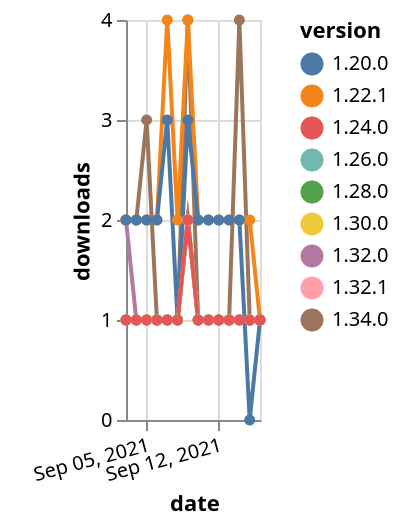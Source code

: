 {"$schema": "https://vega.github.io/schema/vega-lite/v5.json", "description": "A simple bar chart with embedded data.", "data": {"values": [{"date": "2021-09-03", "total": 130, "delta": 2, "version": "1.34.0"}, {"date": "2021-09-04", "total": 132, "delta": 2, "version": "1.34.0"}, {"date": "2021-09-05", "total": 135, "delta": 3, "version": "1.34.0"}, {"date": "2021-09-06", "total": 136, "delta": 1, "version": "1.34.0"}, {"date": "2021-09-07", "total": 137, "delta": 1, "version": "1.34.0"}, {"date": "2021-09-08", "total": 138, "delta": 1, "version": "1.34.0"}, {"date": "2021-09-09", "total": 142, "delta": 4, "version": "1.34.0"}, {"date": "2021-09-10", "total": 143, "delta": 1, "version": "1.34.0"}, {"date": "2021-09-11", "total": 144, "delta": 1, "version": "1.34.0"}, {"date": "2021-09-12", "total": 145, "delta": 1, "version": "1.34.0"}, {"date": "2021-09-13", "total": 146, "delta": 1, "version": "1.34.0"}, {"date": "2021-09-14", "total": 150, "delta": 4, "version": "1.34.0"}, {"date": "2021-09-15", "total": 151, "delta": 1, "version": "1.34.0"}, {"date": "2021-09-16", "total": 152, "delta": 1, "version": "1.34.0"}, {"date": "2021-09-03", "total": 152, "delta": 1, "version": "1.32.1"}, {"date": "2021-09-04", "total": 153, "delta": 1, "version": "1.32.1"}, {"date": "2021-09-05", "total": 154, "delta": 1, "version": "1.32.1"}, {"date": "2021-09-06", "total": 155, "delta": 1, "version": "1.32.1"}, {"date": "2021-09-07", "total": 156, "delta": 1, "version": "1.32.1"}, {"date": "2021-09-08", "total": 157, "delta": 1, "version": "1.32.1"}, {"date": "2021-09-09", "total": 159, "delta": 2, "version": "1.32.1"}, {"date": "2021-09-10", "total": 160, "delta": 1, "version": "1.32.1"}, {"date": "2021-09-11", "total": 161, "delta": 1, "version": "1.32.1"}, {"date": "2021-09-12", "total": 162, "delta": 1, "version": "1.32.1"}, {"date": "2021-09-13", "total": 163, "delta": 1, "version": "1.32.1"}, {"date": "2021-09-14", "total": 164, "delta": 1, "version": "1.32.1"}, {"date": "2021-09-15", "total": 165, "delta": 1, "version": "1.32.1"}, {"date": "2021-09-16", "total": 166, "delta": 1, "version": "1.32.1"}, {"date": "2021-09-03", "total": 187, "delta": 2, "version": "1.32.0"}, {"date": "2021-09-04", "total": 188, "delta": 1, "version": "1.32.0"}, {"date": "2021-09-05", "total": 189, "delta": 1, "version": "1.32.0"}, {"date": "2021-09-06", "total": 190, "delta": 1, "version": "1.32.0"}, {"date": "2021-09-07", "total": 191, "delta": 1, "version": "1.32.0"}, {"date": "2021-09-08", "total": 192, "delta": 1, "version": "1.32.0"}, {"date": "2021-09-09", "total": 194, "delta": 2, "version": "1.32.0"}, {"date": "2021-09-10", "total": 195, "delta": 1, "version": "1.32.0"}, {"date": "2021-09-11", "total": 196, "delta": 1, "version": "1.32.0"}, {"date": "2021-09-12", "total": 197, "delta": 1, "version": "1.32.0"}, {"date": "2021-09-13", "total": 198, "delta": 1, "version": "1.32.0"}, {"date": "2021-09-14", "total": 199, "delta": 1, "version": "1.32.0"}, {"date": "2021-09-15", "total": 200, "delta": 1, "version": "1.32.0"}, {"date": "2021-09-16", "total": 201, "delta": 1, "version": "1.32.0"}, {"date": "2021-09-03", "total": 208, "delta": 1, "version": "1.28.0"}, {"date": "2021-09-04", "total": 209, "delta": 1, "version": "1.28.0"}, {"date": "2021-09-05", "total": 210, "delta": 1, "version": "1.28.0"}, {"date": "2021-09-06", "total": 211, "delta": 1, "version": "1.28.0"}, {"date": "2021-09-07", "total": 212, "delta": 1, "version": "1.28.0"}, {"date": "2021-09-08", "total": 213, "delta": 1, "version": "1.28.0"}, {"date": "2021-09-09", "total": 215, "delta": 2, "version": "1.28.0"}, {"date": "2021-09-10", "total": 216, "delta": 1, "version": "1.28.0"}, {"date": "2021-09-11", "total": 217, "delta": 1, "version": "1.28.0"}, {"date": "2021-09-12", "total": 218, "delta": 1, "version": "1.28.0"}, {"date": "2021-09-13", "total": 219, "delta": 1, "version": "1.28.0"}, {"date": "2021-09-14", "total": 220, "delta": 1, "version": "1.28.0"}, {"date": "2021-09-15", "total": 221, "delta": 1, "version": "1.28.0"}, {"date": "2021-09-16", "total": 222, "delta": 1, "version": "1.28.0"}, {"date": "2021-09-03", "total": 202, "delta": 1, "version": "1.26.0"}, {"date": "2021-09-04", "total": 203, "delta": 1, "version": "1.26.0"}, {"date": "2021-09-05", "total": 204, "delta": 1, "version": "1.26.0"}, {"date": "2021-09-06", "total": 205, "delta": 1, "version": "1.26.0"}, {"date": "2021-09-07", "total": 206, "delta": 1, "version": "1.26.0"}, {"date": "2021-09-08", "total": 207, "delta": 1, "version": "1.26.0"}, {"date": "2021-09-09", "total": 209, "delta": 2, "version": "1.26.0"}, {"date": "2021-09-10", "total": 210, "delta": 1, "version": "1.26.0"}, {"date": "2021-09-11", "total": 211, "delta": 1, "version": "1.26.0"}, {"date": "2021-09-12", "total": 212, "delta": 1, "version": "1.26.0"}, {"date": "2021-09-13", "total": 213, "delta": 1, "version": "1.26.0"}, {"date": "2021-09-14", "total": 214, "delta": 1, "version": "1.26.0"}, {"date": "2021-09-15", "total": 215, "delta": 1, "version": "1.26.0"}, {"date": "2021-09-16", "total": 216, "delta": 1, "version": "1.26.0"}, {"date": "2021-09-03", "total": 2538, "delta": 2, "version": "1.22.1"}, {"date": "2021-09-04", "total": 2540, "delta": 2, "version": "1.22.1"}, {"date": "2021-09-05", "total": 2542, "delta": 2, "version": "1.22.1"}, {"date": "2021-09-06", "total": 2544, "delta": 2, "version": "1.22.1"}, {"date": "2021-09-07", "total": 2548, "delta": 4, "version": "1.22.1"}, {"date": "2021-09-08", "total": 2550, "delta": 2, "version": "1.22.1"}, {"date": "2021-09-09", "total": 2554, "delta": 4, "version": "1.22.1"}, {"date": "2021-09-10", "total": 2556, "delta": 2, "version": "1.22.1"}, {"date": "2021-09-11", "total": 2558, "delta": 2, "version": "1.22.1"}, {"date": "2021-09-12", "total": 2560, "delta": 2, "version": "1.22.1"}, {"date": "2021-09-13", "total": 2562, "delta": 2, "version": "1.22.1"}, {"date": "2021-09-14", "total": 2564, "delta": 2, "version": "1.22.1"}, {"date": "2021-09-15", "total": 2566, "delta": 2, "version": "1.22.1"}, {"date": "2021-09-16", "total": 2567, "delta": 1, "version": "1.22.1"}, {"date": "2021-09-03", "total": 2310, "delta": 2, "version": "1.20.0"}, {"date": "2021-09-04", "total": 2312, "delta": 2, "version": "1.20.0"}, {"date": "2021-09-05", "total": 2314, "delta": 2, "version": "1.20.0"}, {"date": "2021-09-06", "total": 2316, "delta": 2, "version": "1.20.0"}, {"date": "2021-09-07", "total": 2319, "delta": 3, "version": "1.20.0"}, {"date": "2021-09-08", "total": 2320, "delta": 1, "version": "1.20.0"}, {"date": "2021-09-09", "total": 2323, "delta": 3, "version": "1.20.0"}, {"date": "2021-09-10", "total": 2325, "delta": 2, "version": "1.20.0"}, {"date": "2021-09-11", "total": 2327, "delta": 2, "version": "1.20.0"}, {"date": "2021-09-12", "total": 2329, "delta": 2, "version": "1.20.0"}, {"date": "2021-09-13", "total": 2331, "delta": 2, "version": "1.20.0"}, {"date": "2021-09-14", "total": 2333, "delta": 2, "version": "1.20.0"}, {"date": "2021-09-15", "total": 2333, "delta": 0, "version": "1.20.0"}, {"date": "2021-09-16", "total": 2334, "delta": 1, "version": "1.20.0"}, {"date": "2021-09-03", "total": 206, "delta": 1, "version": "1.30.0"}, {"date": "2021-09-04", "total": 207, "delta": 1, "version": "1.30.0"}, {"date": "2021-09-05", "total": 208, "delta": 1, "version": "1.30.0"}, {"date": "2021-09-06", "total": 209, "delta": 1, "version": "1.30.0"}, {"date": "2021-09-07", "total": 210, "delta": 1, "version": "1.30.0"}, {"date": "2021-09-08", "total": 211, "delta": 1, "version": "1.30.0"}, {"date": "2021-09-09", "total": 213, "delta": 2, "version": "1.30.0"}, {"date": "2021-09-10", "total": 214, "delta": 1, "version": "1.30.0"}, {"date": "2021-09-11", "total": 215, "delta": 1, "version": "1.30.0"}, {"date": "2021-09-12", "total": 216, "delta": 1, "version": "1.30.0"}, {"date": "2021-09-13", "total": 217, "delta": 1, "version": "1.30.0"}, {"date": "2021-09-14", "total": 218, "delta": 1, "version": "1.30.0"}, {"date": "2021-09-15", "total": 219, "delta": 1, "version": "1.30.0"}, {"date": "2021-09-16", "total": 220, "delta": 1, "version": "1.30.0"}, {"date": "2021-09-03", "total": 421, "delta": 1, "version": "1.24.0"}, {"date": "2021-09-04", "total": 422, "delta": 1, "version": "1.24.0"}, {"date": "2021-09-05", "total": 423, "delta": 1, "version": "1.24.0"}, {"date": "2021-09-06", "total": 424, "delta": 1, "version": "1.24.0"}, {"date": "2021-09-07", "total": 425, "delta": 1, "version": "1.24.0"}, {"date": "2021-09-08", "total": 426, "delta": 1, "version": "1.24.0"}, {"date": "2021-09-09", "total": 428, "delta": 2, "version": "1.24.0"}, {"date": "2021-09-10", "total": 429, "delta": 1, "version": "1.24.0"}, {"date": "2021-09-11", "total": 430, "delta": 1, "version": "1.24.0"}, {"date": "2021-09-12", "total": 431, "delta": 1, "version": "1.24.0"}, {"date": "2021-09-13", "total": 432, "delta": 1, "version": "1.24.0"}, {"date": "2021-09-14", "total": 433, "delta": 1, "version": "1.24.0"}, {"date": "2021-09-15", "total": 434, "delta": 1, "version": "1.24.0"}, {"date": "2021-09-16", "total": 435, "delta": 1, "version": "1.24.0"}]}, "width": "container", "mark": {"type": "line", "point": {"filled": true}}, "encoding": {"x": {"field": "date", "type": "temporal", "timeUnit": "yearmonthdate", "title": "date", "axis": {"labelAngle": -15}}, "y": {"field": "delta", "type": "quantitative", "title": "downloads"}, "color": {"field": "version", "type": "nominal"}, "tooltip": {"field": "delta"}}}